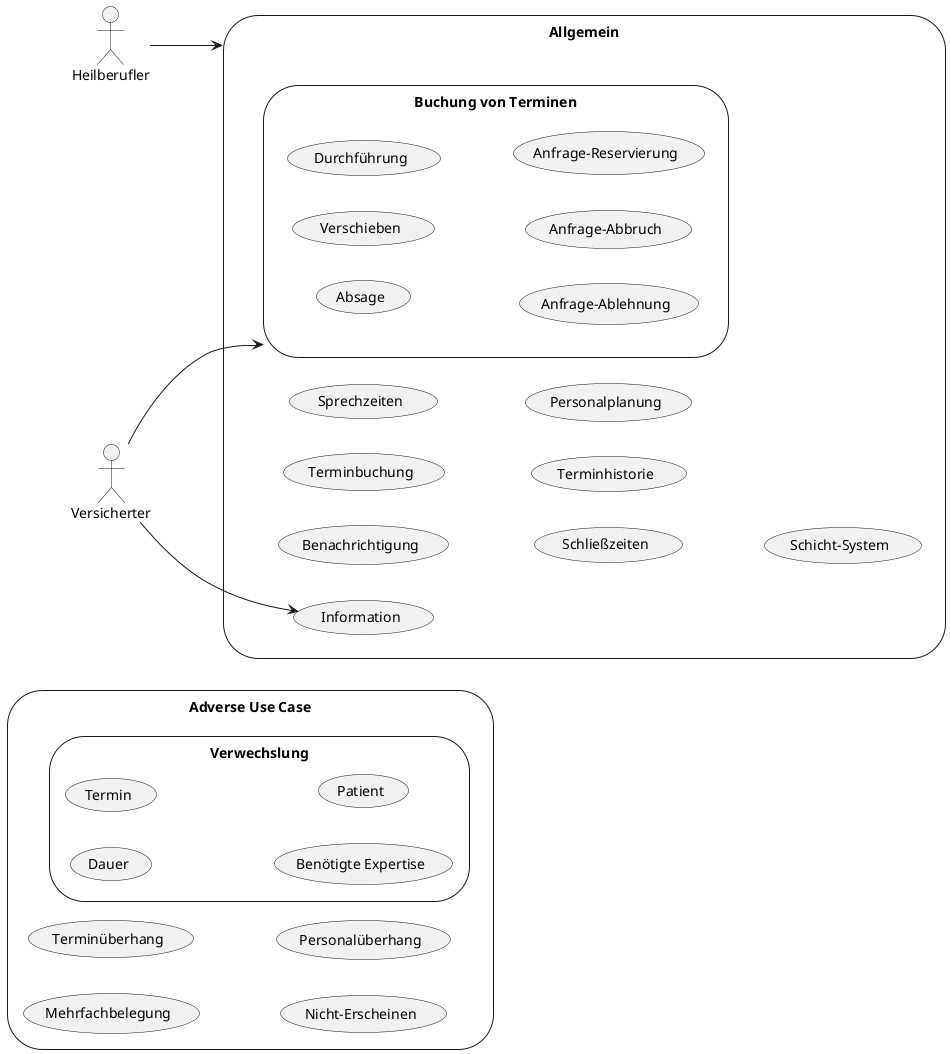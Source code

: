 '@startuml usecases
'usecase Medikation as "
'    = Medikation
'    
'    ___
'    Some text
'    === Neu-Verordnung
'    Other text
'    === Anpassung
'    Information
'    === Abgabe
'"
'@enduml

@startuml usecases
left to right direction
'skinparam packageStyle cloud
'skinparam linetype ortho

'actor :FHIR Repository: as DB << Application >>
actor :Heilberufler:
actor :Versicherter:
storage adverseUC as "Adverse Use Case" {
    storage (Verwechslung){
        (Dauer)
        (Termin)
        (Benötigte Expertise)
        (Patient)
    }
    (Mehrfachbelegung)
    (Terminüberhang)
    (Nicht-Erscheinen)
    (Personalüberhang)
}

storage gnrlUC as "Allgemein" {
    (Information)
    (Benachrichtigung)
    (Terminbuchung)
    (Sprechzeiten)
    (Schließzeiten)
    (Terminhistorie)
    (Personalplanung)
    (Schicht-System)
    storage booKUC as "Buchung von Terminen"{
        (Absage) 
        (Verschieben)
        (Durchführung)
        (Anfrage-Ablehnung)
        (Anfrage-Abbruch)
        (Anfrage-Reservierung)
    }
}

Heilberufler --> gnrlUC
Versicherter --> Information
Versicherter --> booKUC


'fncts --> adverseUC : mitigates
'fncts --> gnrlUC : enables
@enduml